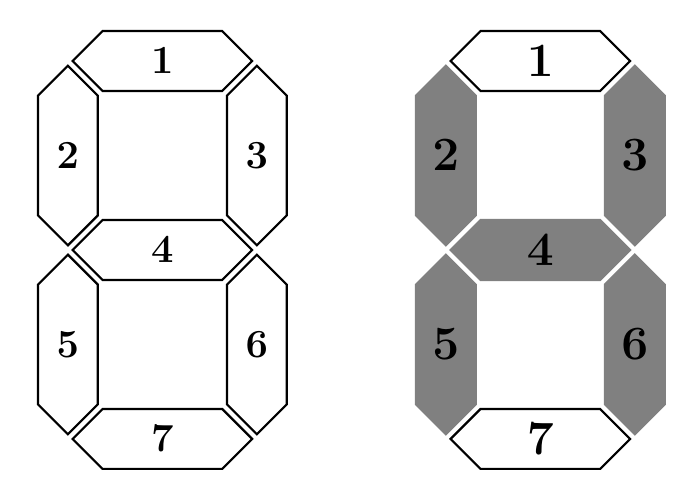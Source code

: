 \def\segment{
(0,0)--++(1,-1)--++(4,0)--++(1,1)--++(-1,1)--++(-4,0)--cycle;
}
\begin{tikzpicture}[scale=0.4]

\begin{scope}[xshift=-12cm]
\Large\bf
%Segment 1
\begin{scope}[xshift=0.15cm,yshift=6cm,scale=0.95]
\path[draw,thick] \segment; 
\node at (3,0) {1};
\end{scope}

%Segment 2
\begin{scope}[xshift=0cm,yshift=0.15cm,rotate = 90,scale=0.95]
\path[draw,thick] \segment;
\node at (3,0) {2};
\end{scope}

%Segment 3
\begin{scope}[ xshift=6cm,yshift=0.15cm,rotate = 90,scale=0.95]
\path[draw,thick] \segment;
\node at (3,0) {3};
\end{scope}

%Segment 4
\begin{scope}[xshift=0.15cm,scale=0.95]
\path[draw,thick] \segment;
\node at (3,0) {4};
\end{scope}

%Segment 5
\begin{scope}[ xshift=0cm,yshift=-5.85cm,rotate = 90,scale=0.95]
\path[draw,thick] \segment;
\node at (3,0) {5};
\end{scope}

%Segment 6
\begin{scope}[ xshift=6cm,yshift=-5.85cm,rotate = 90,scale=0.95]
\path[draw,thick] \segment;
\node at (3,0) {6};
\end{scope}

%Segment 7
\begin{scope}[xshift=0.15cm,yshift=-6cm,scale=0.95]
\path[draw,thick] \segment;
\node at (3,0) {7};
\end{scope}

\end{scope}



\begin{scope}
\LARGE\bf
%Segment 1
\begin{scope}[xshift=0.15cm,yshift=6cm,scale=0.95]
\path[draw,thick] \segment; 
\node at (3,0) {1};
\end{scope}

%Segment 2
\begin{scope}[xshift=0cm,yshift=0.15cm,rotate = 90,scale=0.95]
\fill[black!50,draw,thick] \segment;
\node at (3,0) {2};
\end{scope}

%Segment 3
\begin{scope}[ xshift=6cm,yshift=0.15cm,rotate = 90,scale=0.95]
\fill[black!50,draw,thick] \segment;
\node at (3,0) {3};
\end{scope}

%Segment 4
\begin{scope}[xshift=0.15cm,scale=0.95]
\fill[black!50,draw,thick] \segment;
\node at (3,0) {4};
\end{scope}

%Segment 5
\begin{scope}[ xshift=0cm,yshift=-5.85cm,rotate = 90,scale=0.95]
\fill[black!50,draw,thick] \segment;
\node at (3,0) {5};
\end{scope}

%Segment 6
\begin{scope}[ xshift=6cm,yshift=-5.85cm,rotate = 90,scale=0.95]
\fill[black!50,draw,thick] \segment;
\node at (3,0) {6};
\end{scope}

%Segment 7
\begin{scope}[xshift=0.15cm,yshift=-6cm,scale=0.95]
\path[draw,thick] \segment;
\node at (3,0) {7};
\end{scope}

\end{scope}

\end{tikzpicture}
